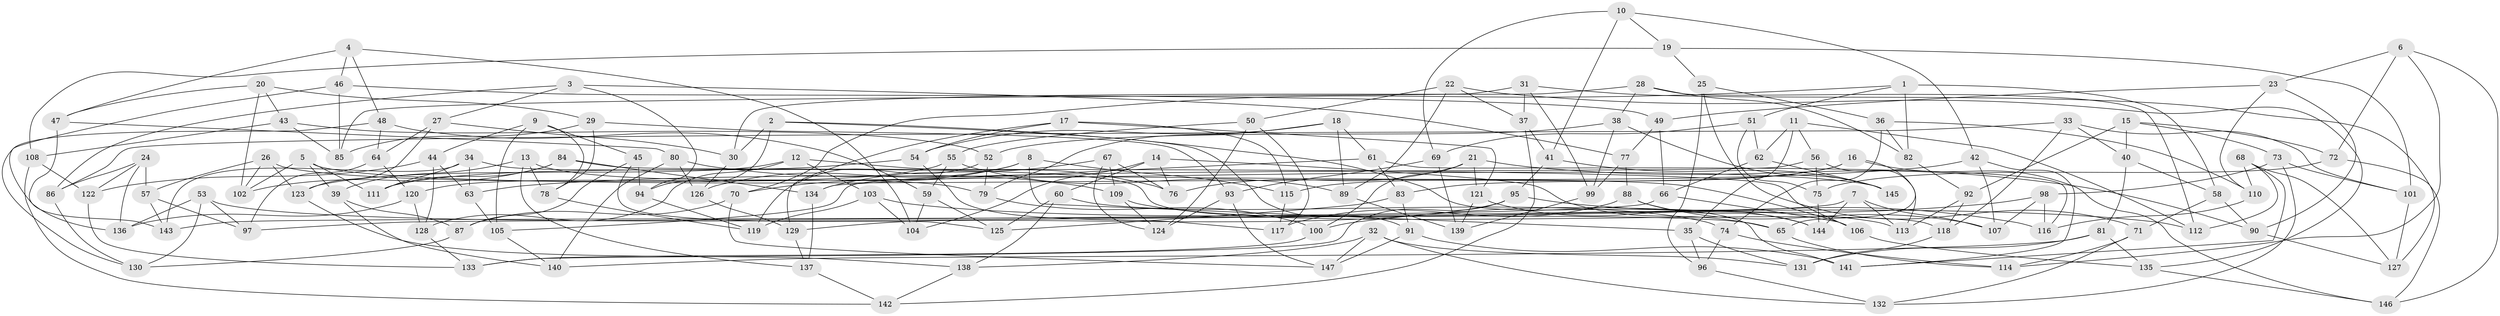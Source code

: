 // coarse degree distribution, {6: 0.44329896907216493, 4: 0.4742268041237113, 5: 0.07216494845360824, 3: 0.010309278350515464}
// Generated by graph-tools (version 1.1) at 2025/52/02/27/25 19:52:34]
// undirected, 147 vertices, 294 edges
graph export_dot {
graph [start="1"]
  node [color=gray90,style=filled];
  1;
  2;
  3;
  4;
  5;
  6;
  7;
  8;
  9;
  10;
  11;
  12;
  13;
  14;
  15;
  16;
  17;
  18;
  19;
  20;
  21;
  22;
  23;
  24;
  25;
  26;
  27;
  28;
  29;
  30;
  31;
  32;
  33;
  34;
  35;
  36;
  37;
  38;
  39;
  40;
  41;
  42;
  43;
  44;
  45;
  46;
  47;
  48;
  49;
  50;
  51;
  52;
  53;
  54;
  55;
  56;
  57;
  58;
  59;
  60;
  61;
  62;
  63;
  64;
  65;
  66;
  67;
  68;
  69;
  70;
  71;
  72;
  73;
  74;
  75;
  76;
  77;
  78;
  79;
  80;
  81;
  82;
  83;
  84;
  85;
  86;
  87;
  88;
  89;
  90;
  91;
  92;
  93;
  94;
  95;
  96;
  97;
  98;
  99;
  100;
  101;
  102;
  103;
  104;
  105;
  106;
  107;
  108;
  109;
  110;
  111;
  112;
  113;
  114;
  115;
  116;
  117;
  118;
  119;
  120;
  121;
  122;
  123;
  124;
  125;
  126;
  127;
  128;
  129;
  130;
  131;
  132;
  133;
  134;
  135;
  136;
  137;
  138;
  139;
  140;
  141;
  142;
  143;
  144;
  145;
  146;
  147;
  1 -- 51;
  1 -- 70;
  1 -- 58;
  1 -- 82;
  2 -- 94;
  2 -- 91;
  2 -- 141;
  2 -- 30;
  3 -- 94;
  3 -- 27;
  3 -- 77;
  3 -- 86;
  4 -- 46;
  4 -- 47;
  4 -- 104;
  4 -- 48;
  5 -- 111;
  5 -- 102;
  5 -- 106;
  5 -- 39;
  6 -- 146;
  6 -- 114;
  6 -- 72;
  6 -- 23;
  7 -- 113;
  7 -- 143;
  7 -- 107;
  7 -- 144;
  8 -- 115;
  8 -- 126;
  8 -- 35;
  8 -- 70;
  9 -- 105;
  9 -- 45;
  9 -- 44;
  9 -- 78;
  10 -- 42;
  10 -- 41;
  10 -- 69;
  10 -- 19;
  11 -- 35;
  11 -- 62;
  11 -- 112;
  11 -- 56;
  12 -- 103;
  12 -- 128;
  12 -- 123;
  12 -- 76;
  13 -- 39;
  13 -- 78;
  13 -- 137;
  13 -- 79;
  14 -- 76;
  14 -- 65;
  14 -- 104;
  14 -- 60;
  15 -- 72;
  15 -- 40;
  15 -- 92;
  15 -- 73;
  16 -- 65;
  16 -- 83;
  16 -- 146;
  16 -- 115;
  17 -- 54;
  17 -- 115;
  17 -- 129;
  17 -- 121;
  18 -- 89;
  18 -- 61;
  18 -- 79;
  18 -- 54;
  19 -- 101;
  19 -- 25;
  19 -- 108;
  20 -- 47;
  20 -- 102;
  20 -- 29;
  20 -- 43;
  21 -- 121;
  21 -- 76;
  21 -- 90;
  21 -- 100;
  22 -- 89;
  22 -- 37;
  22 -- 50;
  22 -- 135;
  23 -- 110;
  23 -- 90;
  23 -- 49;
  24 -- 136;
  24 -- 86;
  24 -- 122;
  24 -- 57;
  25 -- 96;
  25 -- 71;
  25 -- 36;
  26 -- 57;
  26 -- 123;
  26 -- 102;
  26 -- 145;
  27 -- 30;
  27 -- 123;
  27 -- 64;
  28 -- 112;
  28 -- 30;
  28 -- 38;
  28 -- 82;
  29 -- 85;
  29 -- 93;
  29 -- 78;
  30 -- 126;
  31 -- 37;
  31 -- 99;
  31 -- 127;
  31 -- 85;
  32 -- 147;
  32 -- 131;
  32 -- 138;
  32 -- 132;
  33 -- 40;
  33 -- 101;
  33 -- 86;
  33 -- 118;
  34 -- 118;
  34 -- 63;
  34 -- 111;
  34 -- 143;
  35 -- 96;
  35 -- 131;
  36 -- 110;
  36 -- 82;
  36 -- 74;
  37 -- 142;
  37 -- 41;
  38 -- 99;
  38 -- 145;
  38 -- 52;
  39 -- 140;
  39 -- 87;
  40 -- 58;
  40 -- 81;
  41 -- 145;
  41 -- 95;
  42 -- 63;
  42 -- 141;
  42 -- 107;
  43 -- 85;
  43 -- 108;
  43 -- 52;
  44 -- 128;
  44 -- 122;
  44 -- 63;
  45 -- 94;
  45 -- 125;
  45 -- 87;
  46 -- 136;
  46 -- 85;
  46 -- 49;
  47 -- 80;
  47 -- 143;
  48 -- 59;
  48 -- 130;
  48 -- 64;
  49 -- 66;
  49 -- 77;
  50 -- 117;
  50 -- 124;
  50 -- 55;
  51 -- 62;
  51 -- 75;
  51 -- 69;
  52 -- 119;
  52 -- 79;
  53 -- 97;
  53 -- 65;
  53 -- 130;
  53 -- 136;
  54 -- 111;
  54 -- 117;
  55 -- 120;
  55 -- 59;
  55 -- 89;
  56 -- 113;
  56 -- 105;
  56 -- 75;
  57 -- 143;
  57 -- 97;
  58 -- 90;
  58 -- 71;
  59 -- 125;
  59 -- 104;
  60 -- 125;
  60 -- 74;
  60 -- 138;
  61 -- 134;
  61 -- 116;
  61 -- 83;
  62 -- 66;
  62 -- 145;
  63 -- 105;
  64 -- 97;
  64 -- 120;
  65 -- 114;
  66 -- 97;
  66 -- 106;
  67 -- 109;
  67 -- 76;
  67 -- 134;
  67 -- 124;
  68 -- 110;
  68 -- 127;
  68 -- 141;
  68 -- 112;
  69 -- 93;
  69 -- 139;
  70 -- 87;
  70 -- 147;
  71 -- 114;
  71 -- 132;
  72 -- 75;
  72 -- 146;
  73 -- 132;
  73 -- 98;
  73 -- 101;
  74 -- 96;
  74 -- 114;
  75 -- 144;
  77 -- 88;
  77 -- 99;
  78 -- 119;
  79 -- 100;
  80 -- 126;
  80 -- 140;
  80 -- 109;
  81 -- 131;
  81 -- 140;
  81 -- 135;
  82 -- 92;
  83 -- 125;
  83 -- 91;
  84 -- 106;
  84 -- 102;
  84 -- 111;
  84 -- 134;
  86 -- 130;
  87 -- 130;
  88 -- 107;
  88 -- 117;
  88 -- 144;
  89 -- 139;
  90 -- 127;
  91 -- 147;
  91 -- 141;
  92 -- 118;
  92 -- 113;
  93 -- 147;
  93 -- 124;
  94 -- 119;
  95 -- 133;
  95 -- 116;
  95 -- 129;
  96 -- 132;
  98 -- 107;
  98 -- 100;
  98 -- 116;
  99 -- 139;
  100 -- 133;
  101 -- 127;
  103 -- 119;
  103 -- 112;
  103 -- 104;
  105 -- 140;
  106 -- 135;
  108 -- 122;
  108 -- 142;
  109 -- 113;
  109 -- 124;
  110 -- 116;
  115 -- 117;
  118 -- 131;
  120 -- 128;
  120 -- 136;
  121 -- 139;
  121 -- 144;
  122 -- 133;
  123 -- 138;
  126 -- 129;
  128 -- 133;
  129 -- 137;
  134 -- 137;
  135 -- 146;
  137 -- 142;
  138 -- 142;
}

